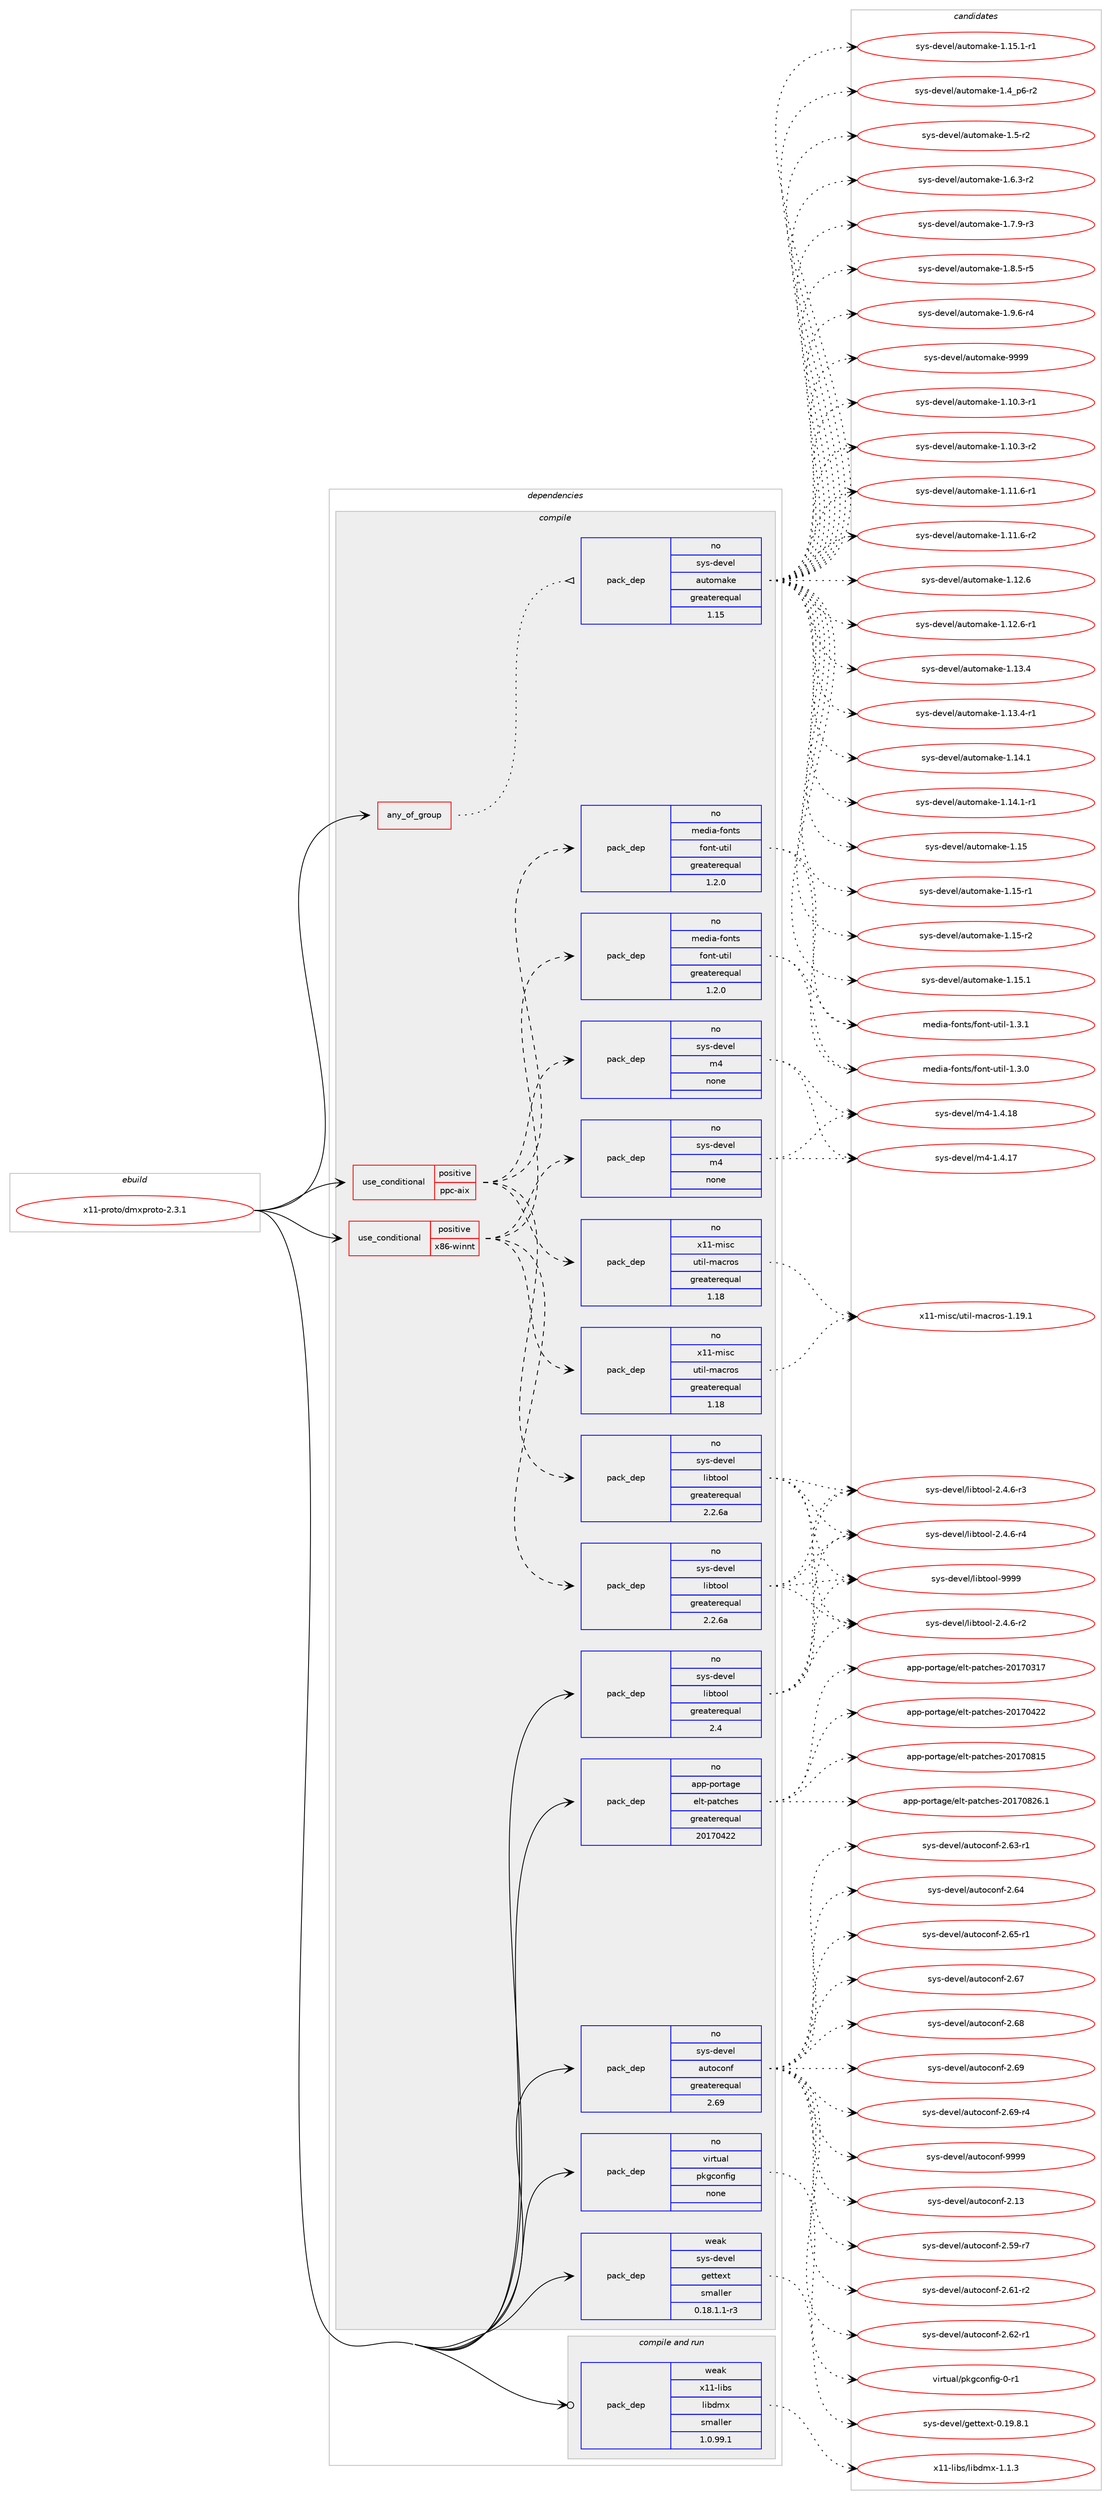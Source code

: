 digraph prolog {

# *************
# Graph options
# *************

newrank=true;
concentrate=true;
compound=true;
graph [rankdir=LR,fontname=Helvetica,fontsize=10,ranksep=1.5];#, ranksep=2.5, nodesep=0.2];
edge  [arrowhead=vee];
node  [fontname=Helvetica,fontsize=10];

# **********
# The ebuild
# **********

subgraph cluster_leftcol {
color=gray;
rank=same;
label=<<i>ebuild</i>>;
id [label="x11-proto/dmxproto-2.3.1", color=red, width=4, href="../x11-proto/dmxproto-2.3.1.svg"];
}

# ****************
# The dependencies
# ****************

subgraph cluster_midcol {
color=gray;
label=<<i>dependencies</i>>;
subgraph cluster_compile {
fillcolor="#eeeeee";
style=filled;
label=<<i>compile</i>>;
subgraph any9615 {
dependency527871 [label=<<TABLE BORDER="0" CELLBORDER="1" CELLSPACING="0" CELLPADDING="4"><TR><TD CELLPADDING="10">any_of_group</TD></TR></TABLE>>, shape=none, color=red];subgraph pack394323 {
dependency527872 [label=<<TABLE BORDER="0" CELLBORDER="1" CELLSPACING="0" CELLPADDING="4" WIDTH="220"><TR><TD ROWSPAN="6" CELLPADDING="30">pack_dep</TD></TR><TR><TD WIDTH="110">no</TD></TR><TR><TD>sys-devel</TD></TR><TR><TD>automake</TD></TR><TR><TD>greaterequal</TD></TR><TR><TD>1.15</TD></TR></TABLE>>, shape=none, color=blue];
}
dependency527871:e -> dependency527872:w [weight=20,style="dotted",arrowhead="oinv"];
}
id:e -> dependency527871:w [weight=20,style="solid",arrowhead="vee"];
subgraph cond123584 {
dependency527873 [label=<<TABLE BORDER="0" CELLBORDER="1" CELLSPACING="0" CELLPADDING="4"><TR><TD ROWSPAN="3" CELLPADDING="10">use_conditional</TD></TR><TR><TD>positive</TD></TR><TR><TD>ppc-aix</TD></TR></TABLE>>, shape=none, color=red];
subgraph pack394324 {
dependency527874 [label=<<TABLE BORDER="0" CELLBORDER="1" CELLSPACING="0" CELLPADDING="4" WIDTH="220"><TR><TD ROWSPAN="6" CELLPADDING="30">pack_dep</TD></TR><TR><TD WIDTH="110">no</TD></TR><TR><TD>sys-devel</TD></TR><TR><TD>libtool</TD></TR><TR><TD>greaterequal</TD></TR><TR><TD>2.2.6a</TD></TR></TABLE>>, shape=none, color=blue];
}
dependency527873:e -> dependency527874:w [weight=20,style="dashed",arrowhead="vee"];
subgraph pack394325 {
dependency527875 [label=<<TABLE BORDER="0" CELLBORDER="1" CELLSPACING="0" CELLPADDING="4" WIDTH="220"><TR><TD ROWSPAN="6" CELLPADDING="30">pack_dep</TD></TR><TR><TD WIDTH="110">no</TD></TR><TR><TD>sys-devel</TD></TR><TR><TD>m4</TD></TR><TR><TD>none</TD></TR><TR><TD></TD></TR></TABLE>>, shape=none, color=blue];
}
dependency527873:e -> dependency527875:w [weight=20,style="dashed",arrowhead="vee"];
subgraph pack394326 {
dependency527876 [label=<<TABLE BORDER="0" CELLBORDER="1" CELLSPACING="0" CELLPADDING="4" WIDTH="220"><TR><TD ROWSPAN="6" CELLPADDING="30">pack_dep</TD></TR><TR><TD WIDTH="110">no</TD></TR><TR><TD>x11-misc</TD></TR><TR><TD>util-macros</TD></TR><TR><TD>greaterequal</TD></TR><TR><TD>1.18</TD></TR></TABLE>>, shape=none, color=blue];
}
dependency527873:e -> dependency527876:w [weight=20,style="dashed",arrowhead="vee"];
subgraph pack394327 {
dependency527877 [label=<<TABLE BORDER="0" CELLBORDER="1" CELLSPACING="0" CELLPADDING="4" WIDTH="220"><TR><TD ROWSPAN="6" CELLPADDING="30">pack_dep</TD></TR><TR><TD WIDTH="110">no</TD></TR><TR><TD>media-fonts</TD></TR><TR><TD>font-util</TD></TR><TR><TD>greaterequal</TD></TR><TR><TD>1.2.0</TD></TR></TABLE>>, shape=none, color=blue];
}
dependency527873:e -> dependency527877:w [weight=20,style="dashed",arrowhead="vee"];
}
id:e -> dependency527873:w [weight=20,style="solid",arrowhead="vee"];
subgraph cond123585 {
dependency527878 [label=<<TABLE BORDER="0" CELLBORDER="1" CELLSPACING="0" CELLPADDING="4"><TR><TD ROWSPAN="3" CELLPADDING="10">use_conditional</TD></TR><TR><TD>positive</TD></TR><TR><TD>x86-winnt</TD></TR></TABLE>>, shape=none, color=red];
subgraph pack394328 {
dependency527879 [label=<<TABLE BORDER="0" CELLBORDER="1" CELLSPACING="0" CELLPADDING="4" WIDTH="220"><TR><TD ROWSPAN="6" CELLPADDING="30">pack_dep</TD></TR><TR><TD WIDTH="110">no</TD></TR><TR><TD>sys-devel</TD></TR><TR><TD>libtool</TD></TR><TR><TD>greaterequal</TD></TR><TR><TD>2.2.6a</TD></TR></TABLE>>, shape=none, color=blue];
}
dependency527878:e -> dependency527879:w [weight=20,style="dashed",arrowhead="vee"];
subgraph pack394329 {
dependency527880 [label=<<TABLE BORDER="0" CELLBORDER="1" CELLSPACING="0" CELLPADDING="4" WIDTH="220"><TR><TD ROWSPAN="6" CELLPADDING="30">pack_dep</TD></TR><TR><TD WIDTH="110">no</TD></TR><TR><TD>sys-devel</TD></TR><TR><TD>m4</TD></TR><TR><TD>none</TD></TR><TR><TD></TD></TR></TABLE>>, shape=none, color=blue];
}
dependency527878:e -> dependency527880:w [weight=20,style="dashed",arrowhead="vee"];
subgraph pack394330 {
dependency527881 [label=<<TABLE BORDER="0" CELLBORDER="1" CELLSPACING="0" CELLPADDING="4" WIDTH="220"><TR><TD ROWSPAN="6" CELLPADDING="30">pack_dep</TD></TR><TR><TD WIDTH="110">no</TD></TR><TR><TD>x11-misc</TD></TR><TR><TD>util-macros</TD></TR><TR><TD>greaterequal</TD></TR><TR><TD>1.18</TD></TR></TABLE>>, shape=none, color=blue];
}
dependency527878:e -> dependency527881:w [weight=20,style="dashed",arrowhead="vee"];
subgraph pack394331 {
dependency527882 [label=<<TABLE BORDER="0" CELLBORDER="1" CELLSPACING="0" CELLPADDING="4" WIDTH="220"><TR><TD ROWSPAN="6" CELLPADDING="30">pack_dep</TD></TR><TR><TD WIDTH="110">no</TD></TR><TR><TD>media-fonts</TD></TR><TR><TD>font-util</TD></TR><TR><TD>greaterequal</TD></TR><TR><TD>1.2.0</TD></TR></TABLE>>, shape=none, color=blue];
}
dependency527878:e -> dependency527882:w [weight=20,style="dashed",arrowhead="vee"];
}
id:e -> dependency527878:w [weight=20,style="solid",arrowhead="vee"];
subgraph pack394332 {
dependency527883 [label=<<TABLE BORDER="0" CELLBORDER="1" CELLSPACING="0" CELLPADDING="4" WIDTH="220"><TR><TD ROWSPAN="6" CELLPADDING="30">pack_dep</TD></TR><TR><TD WIDTH="110">no</TD></TR><TR><TD>app-portage</TD></TR><TR><TD>elt-patches</TD></TR><TR><TD>greaterequal</TD></TR><TR><TD>20170422</TD></TR></TABLE>>, shape=none, color=blue];
}
id:e -> dependency527883:w [weight=20,style="solid",arrowhead="vee"];
subgraph pack394333 {
dependency527884 [label=<<TABLE BORDER="0" CELLBORDER="1" CELLSPACING="0" CELLPADDING="4" WIDTH="220"><TR><TD ROWSPAN="6" CELLPADDING="30">pack_dep</TD></TR><TR><TD WIDTH="110">no</TD></TR><TR><TD>sys-devel</TD></TR><TR><TD>autoconf</TD></TR><TR><TD>greaterequal</TD></TR><TR><TD>2.69</TD></TR></TABLE>>, shape=none, color=blue];
}
id:e -> dependency527884:w [weight=20,style="solid",arrowhead="vee"];
subgraph pack394334 {
dependency527885 [label=<<TABLE BORDER="0" CELLBORDER="1" CELLSPACING="0" CELLPADDING="4" WIDTH="220"><TR><TD ROWSPAN="6" CELLPADDING="30">pack_dep</TD></TR><TR><TD WIDTH="110">no</TD></TR><TR><TD>sys-devel</TD></TR><TR><TD>libtool</TD></TR><TR><TD>greaterequal</TD></TR><TR><TD>2.4</TD></TR></TABLE>>, shape=none, color=blue];
}
id:e -> dependency527885:w [weight=20,style="solid",arrowhead="vee"];
subgraph pack394335 {
dependency527886 [label=<<TABLE BORDER="0" CELLBORDER="1" CELLSPACING="0" CELLPADDING="4" WIDTH="220"><TR><TD ROWSPAN="6" CELLPADDING="30">pack_dep</TD></TR><TR><TD WIDTH="110">no</TD></TR><TR><TD>virtual</TD></TR><TR><TD>pkgconfig</TD></TR><TR><TD>none</TD></TR><TR><TD></TD></TR></TABLE>>, shape=none, color=blue];
}
id:e -> dependency527886:w [weight=20,style="solid",arrowhead="vee"];
subgraph pack394336 {
dependency527887 [label=<<TABLE BORDER="0" CELLBORDER="1" CELLSPACING="0" CELLPADDING="4" WIDTH="220"><TR><TD ROWSPAN="6" CELLPADDING="30">pack_dep</TD></TR><TR><TD WIDTH="110">weak</TD></TR><TR><TD>sys-devel</TD></TR><TR><TD>gettext</TD></TR><TR><TD>smaller</TD></TR><TR><TD>0.18.1.1-r3</TD></TR></TABLE>>, shape=none, color=blue];
}
id:e -> dependency527887:w [weight=20,style="solid",arrowhead="vee"];
}
subgraph cluster_compileandrun {
fillcolor="#eeeeee";
style=filled;
label=<<i>compile and run</i>>;
subgraph pack394337 {
dependency527888 [label=<<TABLE BORDER="0" CELLBORDER="1" CELLSPACING="0" CELLPADDING="4" WIDTH="220"><TR><TD ROWSPAN="6" CELLPADDING="30">pack_dep</TD></TR><TR><TD WIDTH="110">weak</TD></TR><TR><TD>x11-libs</TD></TR><TR><TD>libdmx</TD></TR><TR><TD>smaller</TD></TR><TR><TD>1.0.99.1</TD></TR></TABLE>>, shape=none, color=blue];
}
id:e -> dependency527888:w [weight=20,style="solid",arrowhead="odotvee"];
}
subgraph cluster_run {
fillcolor="#eeeeee";
style=filled;
label=<<i>run</i>>;
}
}

# **************
# The candidates
# **************

subgraph cluster_choices {
rank=same;
color=gray;
label=<<i>candidates</i>>;

subgraph choice394323 {
color=black;
nodesep=1;
choice11512111545100101118101108479711711611110997107101454946494846514511449 [label="sys-devel/automake-1.10.3-r1", color=red, width=4,href="../sys-devel/automake-1.10.3-r1.svg"];
choice11512111545100101118101108479711711611110997107101454946494846514511450 [label="sys-devel/automake-1.10.3-r2", color=red, width=4,href="../sys-devel/automake-1.10.3-r2.svg"];
choice11512111545100101118101108479711711611110997107101454946494946544511449 [label="sys-devel/automake-1.11.6-r1", color=red, width=4,href="../sys-devel/automake-1.11.6-r1.svg"];
choice11512111545100101118101108479711711611110997107101454946494946544511450 [label="sys-devel/automake-1.11.6-r2", color=red, width=4,href="../sys-devel/automake-1.11.6-r2.svg"];
choice1151211154510010111810110847971171161111099710710145494649504654 [label="sys-devel/automake-1.12.6", color=red, width=4,href="../sys-devel/automake-1.12.6.svg"];
choice11512111545100101118101108479711711611110997107101454946495046544511449 [label="sys-devel/automake-1.12.6-r1", color=red, width=4,href="../sys-devel/automake-1.12.6-r1.svg"];
choice1151211154510010111810110847971171161111099710710145494649514652 [label="sys-devel/automake-1.13.4", color=red, width=4,href="../sys-devel/automake-1.13.4.svg"];
choice11512111545100101118101108479711711611110997107101454946495146524511449 [label="sys-devel/automake-1.13.4-r1", color=red, width=4,href="../sys-devel/automake-1.13.4-r1.svg"];
choice1151211154510010111810110847971171161111099710710145494649524649 [label="sys-devel/automake-1.14.1", color=red, width=4,href="../sys-devel/automake-1.14.1.svg"];
choice11512111545100101118101108479711711611110997107101454946495246494511449 [label="sys-devel/automake-1.14.1-r1", color=red, width=4,href="../sys-devel/automake-1.14.1-r1.svg"];
choice115121115451001011181011084797117116111109971071014549464953 [label="sys-devel/automake-1.15", color=red, width=4,href="../sys-devel/automake-1.15.svg"];
choice1151211154510010111810110847971171161111099710710145494649534511449 [label="sys-devel/automake-1.15-r1", color=red, width=4,href="../sys-devel/automake-1.15-r1.svg"];
choice1151211154510010111810110847971171161111099710710145494649534511450 [label="sys-devel/automake-1.15-r2", color=red, width=4,href="../sys-devel/automake-1.15-r2.svg"];
choice1151211154510010111810110847971171161111099710710145494649534649 [label="sys-devel/automake-1.15.1", color=red, width=4,href="../sys-devel/automake-1.15.1.svg"];
choice11512111545100101118101108479711711611110997107101454946495346494511449 [label="sys-devel/automake-1.15.1-r1", color=red, width=4,href="../sys-devel/automake-1.15.1-r1.svg"];
choice115121115451001011181011084797117116111109971071014549465295112544511450 [label="sys-devel/automake-1.4_p6-r2", color=red, width=4,href="../sys-devel/automake-1.4_p6-r2.svg"];
choice11512111545100101118101108479711711611110997107101454946534511450 [label="sys-devel/automake-1.5-r2", color=red, width=4,href="../sys-devel/automake-1.5-r2.svg"];
choice115121115451001011181011084797117116111109971071014549465446514511450 [label="sys-devel/automake-1.6.3-r2", color=red, width=4,href="../sys-devel/automake-1.6.3-r2.svg"];
choice115121115451001011181011084797117116111109971071014549465546574511451 [label="sys-devel/automake-1.7.9-r3", color=red, width=4,href="../sys-devel/automake-1.7.9-r3.svg"];
choice115121115451001011181011084797117116111109971071014549465646534511453 [label="sys-devel/automake-1.8.5-r5", color=red, width=4,href="../sys-devel/automake-1.8.5-r5.svg"];
choice115121115451001011181011084797117116111109971071014549465746544511452 [label="sys-devel/automake-1.9.6-r4", color=red, width=4,href="../sys-devel/automake-1.9.6-r4.svg"];
choice115121115451001011181011084797117116111109971071014557575757 [label="sys-devel/automake-9999", color=red, width=4,href="../sys-devel/automake-9999.svg"];
dependency527872:e -> choice11512111545100101118101108479711711611110997107101454946494846514511449:w [style=dotted,weight="100"];
dependency527872:e -> choice11512111545100101118101108479711711611110997107101454946494846514511450:w [style=dotted,weight="100"];
dependency527872:e -> choice11512111545100101118101108479711711611110997107101454946494946544511449:w [style=dotted,weight="100"];
dependency527872:e -> choice11512111545100101118101108479711711611110997107101454946494946544511450:w [style=dotted,weight="100"];
dependency527872:e -> choice1151211154510010111810110847971171161111099710710145494649504654:w [style=dotted,weight="100"];
dependency527872:e -> choice11512111545100101118101108479711711611110997107101454946495046544511449:w [style=dotted,weight="100"];
dependency527872:e -> choice1151211154510010111810110847971171161111099710710145494649514652:w [style=dotted,weight="100"];
dependency527872:e -> choice11512111545100101118101108479711711611110997107101454946495146524511449:w [style=dotted,weight="100"];
dependency527872:e -> choice1151211154510010111810110847971171161111099710710145494649524649:w [style=dotted,weight="100"];
dependency527872:e -> choice11512111545100101118101108479711711611110997107101454946495246494511449:w [style=dotted,weight="100"];
dependency527872:e -> choice115121115451001011181011084797117116111109971071014549464953:w [style=dotted,weight="100"];
dependency527872:e -> choice1151211154510010111810110847971171161111099710710145494649534511449:w [style=dotted,weight="100"];
dependency527872:e -> choice1151211154510010111810110847971171161111099710710145494649534511450:w [style=dotted,weight="100"];
dependency527872:e -> choice1151211154510010111810110847971171161111099710710145494649534649:w [style=dotted,weight="100"];
dependency527872:e -> choice11512111545100101118101108479711711611110997107101454946495346494511449:w [style=dotted,weight="100"];
dependency527872:e -> choice115121115451001011181011084797117116111109971071014549465295112544511450:w [style=dotted,weight="100"];
dependency527872:e -> choice11512111545100101118101108479711711611110997107101454946534511450:w [style=dotted,weight="100"];
dependency527872:e -> choice115121115451001011181011084797117116111109971071014549465446514511450:w [style=dotted,weight="100"];
dependency527872:e -> choice115121115451001011181011084797117116111109971071014549465546574511451:w [style=dotted,weight="100"];
dependency527872:e -> choice115121115451001011181011084797117116111109971071014549465646534511453:w [style=dotted,weight="100"];
dependency527872:e -> choice115121115451001011181011084797117116111109971071014549465746544511452:w [style=dotted,weight="100"];
dependency527872:e -> choice115121115451001011181011084797117116111109971071014557575757:w [style=dotted,weight="100"];
}
subgraph choice394324 {
color=black;
nodesep=1;
choice1151211154510010111810110847108105981161111111084550465246544511450 [label="sys-devel/libtool-2.4.6-r2", color=red, width=4,href="../sys-devel/libtool-2.4.6-r2.svg"];
choice1151211154510010111810110847108105981161111111084550465246544511451 [label="sys-devel/libtool-2.4.6-r3", color=red, width=4,href="../sys-devel/libtool-2.4.6-r3.svg"];
choice1151211154510010111810110847108105981161111111084550465246544511452 [label="sys-devel/libtool-2.4.6-r4", color=red, width=4,href="../sys-devel/libtool-2.4.6-r4.svg"];
choice1151211154510010111810110847108105981161111111084557575757 [label="sys-devel/libtool-9999", color=red, width=4,href="../sys-devel/libtool-9999.svg"];
dependency527874:e -> choice1151211154510010111810110847108105981161111111084550465246544511450:w [style=dotted,weight="100"];
dependency527874:e -> choice1151211154510010111810110847108105981161111111084550465246544511451:w [style=dotted,weight="100"];
dependency527874:e -> choice1151211154510010111810110847108105981161111111084550465246544511452:w [style=dotted,weight="100"];
dependency527874:e -> choice1151211154510010111810110847108105981161111111084557575757:w [style=dotted,weight="100"];
}
subgraph choice394325 {
color=black;
nodesep=1;
choice11512111545100101118101108471095245494652464955 [label="sys-devel/m4-1.4.17", color=red, width=4,href="../sys-devel/m4-1.4.17.svg"];
choice11512111545100101118101108471095245494652464956 [label="sys-devel/m4-1.4.18", color=red, width=4,href="../sys-devel/m4-1.4.18.svg"];
dependency527875:e -> choice11512111545100101118101108471095245494652464955:w [style=dotted,weight="100"];
dependency527875:e -> choice11512111545100101118101108471095245494652464956:w [style=dotted,weight="100"];
}
subgraph choice394326 {
color=black;
nodesep=1;
choice120494945109105115994711711610510845109979911411111545494649574649 [label="x11-misc/util-macros-1.19.1", color=red, width=4,href="../x11-misc/util-macros-1.19.1.svg"];
dependency527876:e -> choice120494945109105115994711711610510845109979911411111545494649574649:w [style=dotted,weight="100"];
}
subgraph choice394327 {
color=black;
nodesep=1;
choice10910110010597451021111101161154710211111011645117116105108454946514648 [label="media-fonts/font-util-1.3.0", color=red, width=4,href="../media-fonts/font-util-1.3.0.svg"];
choice10910110010597451021111101161154710211111011645117116105108454946514649 [label="media-fonts/font-util-1.3.1", color=red, width=4,href="../media-fonts/font-util-1.3.1.svg"];
dependency527877:e -> choice10910110010597451021111101161154710211111011645117116105108454946514648:w [style=dotted,weight="100"];
dependency527877:e -> choice10910110010597451021111101161154710211111011645117116105108454946514649:w [style=dotted,weight="100"];
}
subgraph choice394328 {
color=black;
nodesep=1;
choice1151211154510010111810110847108105981161111111084550465246544511450 [label="sys-devel/libtool-2.4.6-r2", color=red, width=4,href="../sys-devel/libtool-2.4.6-r2.svg"];
choice1151211154510010111810110847108105981161111111084550465246544511451 [label="sys-devel/libtool-2.4.6-r3", color=red, width=4,href="../sys-devel/libtool-2.4.6-r3.svg"];
choice1151211154510010111810110847108105981161111111084550465246544511452 [label="sys-devel/libtool-2.4.6-r4", color=red, width=4,href="../sys-devel/libtool-2.4.6-r4.svg"];
choice1151211154510010111810110847108105981161111111084557575757 [label="sys-devel/libtool-9999", color=red, width=4,href="../sys-devel/libtool-9999.svg"];
dependency527879:e -> choice1151211154510010111810110847108105981161111111084550465246544511450:w [style=dotted,weight="100"];
dependency527879:e -> choice1151211154510010111810110847108105981161111111084550465246544511451:w [style=dotted,weight="100"];
dependency527879:e -> choice1151211154510010111810110847108105981161111111084550465246544511452:w [style=dotted,weight="100"];
dependency527879:e -> choice1151211154510010111810110847108105981161111111084557575757:w [style=dotted,weight="100"];
}
subgraph choice394329 {
color=black;
nodesep=1;
choice11512111545100101118101108471095245494652464955 [label="sys-devel/m4-1.4.17", color=red, width=4,href="../sys-devel/m4-1.4.17.svg"];
choice11512111545100101118101108471095245494652464956 [label="sys-devel/m4-1.4.18", color=red, width=4,href="../sys-devel/m4-1.4.18.svg"];
dependency527880:e -> choice11512111545100101118101108471095245494652464955:w [style=dotted,weight="100"];
dependency527880:e -> choice11512111545100101118101108471095245494652464956:w [style=dotted,weight="100"];
}
subgraph choice394330 {
color=black;
nodesep=1;
choice120494945109105115994711711610510845109979911411111545494649574649 [label="x11-misc/util-macros-1.19.1", color=red, width=4,href="../x11-misc/util-macros-1.19.1.svg"];
dependency527881:e -> choice120494945109105115994711711610510845109979911411111545494649574649:w [style=dotted,weight="100"];
}
subgraph choice394331 {
color=black;
nodesep=1;
choice10910110010597451021111101161154710211111011645117116105108454946514648 [label="media-fonts/font-util-1.3.0", color=red, width=4,href="../media-fonts/font-util-1.3.0.svg"];
choice10910110010597451021111101161154710211111011645117116105108454946514649 [label="media-fonts/font-util-1.3.1", color=red, width=4,href="../media-fonts/font-util-1.3.1.svg"];
dependency527882:e -> choice10910110010597451021111101161154710211111011645117116105108454946514648:w [style=dotted,weight="100"];
dependency527882:e -> choice10910110010597451021111101161154710211111011645117116105108454946514649:w [style=dotted,weight="100"];
}
subgraph choice394332 {
color=black;
nodesep=1;
choice97112112451121111141169710310147101108116451129711699104101115455048495548514955 [label="app-portage/elt-patches-20170317", color=red, width=4,href="../app-portage/elt-patches-20170317.svg"];
choice97112112451121111141169710310147101108116451129711699104101115455048495548525050 [label="app-portage/elt-patches-20170422", color=red, width=4,href="../app-portage/elt-patches-20170422.svg"];
choice97112112451121111141169710310147101108116451129711699104101115455048495548564953 [label="app-portage/elt-patches-20170815", color=red, width=4,href="../app-portage/elt-patches-20170815.svg"];
choice971121124511211111411697103101471011081164511297116991041011154550484955485650544649 [label="app-portage/elt-patches-20170826.1", color=red, width=4,href="../app-portage/elt-patches-20170826.1.svg"];
dependency527883:e -> choice97112112451121111141169710310147101108116451129711699104101115455048495548514955:w [style=dotted,weight="100"];
dependency527883:e -> choice97112112451121111141169710310147101108116451129711699104101115455048495548525050:w [style=dotted,weight="100"];
dependency527883:e -> choice97112112451121111141169710310147101108116451129711699104101115455048495548564953:w [style=dotted,weight="100"];
dependency527883:e -> choice971121124511211111411697103101471011081164511297116991041011154550484955485650544649:w [style=dotted,weight="100"];
}
subgraph choice394333 {
color=black;
nodesep=1;
choice115121115451001011181011084797117116111991111101024550464951 [label="sys-devel/autoconf-2.13", color=red, width=4,href="../sys-devel/autoconf-2.13.svg"];
choice1151211154510010111810110847971171161119911111010245504653574511455 [label="sys-devel/autoconf-2.59-r7", color=red, width=4,href="../sys-devel/autoconf-2.59-r7.svg"];
choice1151211154510010111810110847971171161119911111010245504654494511450 [label="sys-devel/autoconf-2.61-r2", color=red, width=4,href="../sys-devel/autoconf-2.61-r2.svg"];
choice1151211154510010111810110847971171161119911111010245504654504511449 [label="sys-devel/autoconf-2.62-r1", color=red, width=4,href="../sys-devel/autoconf-2.62-r1.svg"];
choice1151211154510010111810110847971171161119911111010245504654514511449 [label="sys-devel/autoconf-2.63-r1", color=red, width=4,href="../sys-devel/autoconf-2.63-r1.svg"];
choice115121115451001011181011084797117116111991111101024550465452 [label="sys-devel/autoconf-2.64", color=red, width=4,href="../sys-devel/autoconf-2.64.svg"];
choice1151211154510010111810110847971171161119911111010245504654534511449 [label="sys-devel/autoconf-2.65-r1", color=red, width=4,href="../sys-devel/autoconf-2.65-r1.svg"];
choice115121115451001011181011084797117116111991111101024550465455 [label="sys-devel/autoconf-2.67", color=red, width=4,href="../sys-devel/autoconf-2.67.svg"];
choice115121115451001011181011084797117116111991111101024550465456 [label="sys-devel/autoconf-2.68", color=red, width=4,href="../sys-devel/autoconf-2.68.svg"];
choice115121115451001011181011084797117116111991111101024550465457 [label="sys-devel/autoconf-2.69", color=red, width=4,href="../sys-devel/autoconf-2.69.svg"];
choice1151211154510010111810110847971171161119911111010245504654574511452 [label="sys-devel/autoconf-2.69-r4", color=red, width=4,href="../sys-devel/autoconf-2.69-r4.svg"];
choice115121115451001011181011084797117116111991111101024557575757 [label="sys-devel/autoconf-9999", color=red, width=4,href="../sys-devel/autoconf-9999.svg"];
dependency527884:e -> choice115121115451001011181011084797117116111991111101024550464951:w [style=dotted,weight="100"];
dependency527884:e -> choice1151211154510010111810110847971171161119911111010245504653574511455:w [style=dotted,weight="100"];
dependency527884:e -> choice1151211154510010111810110847971171161119911111010245504654494511450:w [style=dotted,weight="100"];
dependency527884:e -> choice1151211154510010111810110847971171161119911111010245504654504511449:w [style=dotted,weight="100"];
dependency527884:e -> choice1151211154510010111810110847971171161119911111010245504654514511449:w [style=dotted,weight="100"];
dependency527884:e -> choice115121115451001011181011084797117116111991111101024550465452:w [style=dotted,weight="100"];
dependency527884:e -> choice1151211154510010111810110847971171161119911111010245504654534511449:w [style=dotted,weight="100"];
dependency527884:e -> choice115121115451001011181011084797117116111991111101024550465455:w [style=dotted,weight="100"];
dependency527884:e -> choice115121115451001011181011084797117116111991111101024550465456:w [style=dotted,weight="100"];
dependency527884:e -> choice115121115451001011181011084797117116111991111101024550465457:w [style=dotted,weight="100"];
dependency527884:e -> choice1151211154510010111810110847971171161119911111010245504654574511452:w [style=dotted,weight="100"];
dependency527884:e -> choice115121115451001011181011084797117116111991111101024557575757:w [style=dotted,weight="100"];
}
subgraph choice394334 {
color=black;
nodesep=1;
choice1151211154510010111810110847108105981161111111084550465246544511450 [label="sys-devel/libtool-2.4.6-r2", color=red, width=4,href="../sys-devel/libtool-2.4.6-r2.svg"];
choice1151211154510010111810110847108105981161111111084550465246544511451 [label="sys-devel/libtool-2.4.6-r3", color=red, width=4,href="../sys-devel/libtool-2.4.6-r3.svg"];
choice1151211154510010111810110847108105981161111111084550465246544511452 [label="sys-devel/libtool-2.4.6-r4", color=red, width=4,href="../sys-devel/libtool-2.4.6-r4.svg"];
choice1151211154510010111810110847108105981161111111084557575757 [label="sys-devel/libtool-9999", color=red, width=4,href="../sys-devel/libtool-9999.svg"];
dependency527885:e -> choice1151211154510010111810110847108105981161111111084550465246544511450:w [style=dotted,weight="100"];
dependency527885:e -> choice1151211154510010111810110847108105981161111111084550465246544511451:w [style=dotted,weight="100"];
dependency527885:e -> choice1151211154510010111810110847108105981161111111084550465246544511452:w [style=dotted,weight="100"];
dependency527885:e -> choice1151211154510010111810110847108105981161111111084557575757:w [style=dotted,weight="100"];
}
subgraph choice394335 {
color=black;
nodesep=1;
choice11810511411611797108471121071039911111010210510345484511449 [label="virtual/pkgconfig-0-r1", color=red, width=4,href="../virtual/pkgconfig-0-r1.svg"];
dependency527886:e -> choice11810511411611797108471121071039911111010210510345484511449:w [style=dotted,weight="100"];
}
subgraph choice394336 {
color=black;
nodesep=1;
choice1151211154510010111810110847103101116116101120116454846495746564649 [label="sys-devel/gettext-0.19.8.1", color=red, width=4,href="../sys-devel/gettext-0.19.8.1.svg"];
dependency527887:e -> choice1151211154510010111810110847103101116116101120116454846495746564649:w [style=dotted,weight="100"];
}
subgraph choice394337 {
color=black;
nodesep=1;
choice120494945108105981154710810598100109120454946494651 [label="x11-libs/libdmx-1.1.3", color=red, width=4,href="../x11-libs/libdmx-1.1.3.svg"];
dependency527888:e -> choice120494945108105981154710810598100109120454946494651:w [style=dotted,weight="100"];
}
}

}
